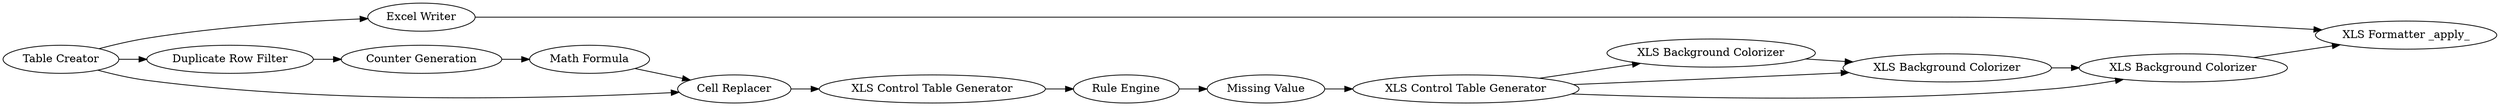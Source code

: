 digraph {
	"-3220023373612273732_2288" [label="Excel Writer"]
	"-3220023373612273732_2278" [label="Duplicate Row Filter"]
	"-3220023373612273732_2290" [label="Counter Generation"]
	"-3220023373612273732_2284" [label="XLS Control Table Generator"]
	"-3220023373612273732_2280" [label="Math Formula"]
	"-3220023373612273732_2281" [label="Rule Engine"]
	"-3220023373612273732_2285" [label="XLS Background Colorizer"]
	"-3220023373612273732_2287" [label="XLS Background Colorizer"]
	"-3220023373612273732_2282" [label="XLS Control Table Generator"]
	"-3220023373612273732_2283" [label="Cell Replacer"]
	"-3220023373612273732_2277" [label="Table Creator"]
	"-3220023373612273732_2286" [label="XLS Background Colorizer"]
	"-3220023373612273732_2289" [label="XLS Formatter _apply_"]
	"-3220023373612273732_2291" [label="Missing Value"]
	"-3220023373612273732_2277" -> "-3220023373612273732_2288"
	"-3220023373612273732_2277" -> "-3220023373612273732_2278"
	"-3220023373612273732_2282" -> "-3220023373612273732_2281"
	"-3220023373612273732_2283" -> "-3220023373612273732_2282"
	"-3220023373612273732_2281" -> "-3220023373612273732_2291"
	"-3220023373612273732_2284" -> "-3220023373612273732_2287"
	"-3220023373612273732_2278" -> "-3220023373612273732_2290"
	"-3220023373612273732_2290" -> "-3220023373612273732_2280"
	"-3220023373612273732_2286" -> "-3220023373612273732_2287"
	"-3220023373612273732_2284" -> "-3220023373612273732_2286"
	"-3220023373612273732_2277" -> "-3220023373612273732_2283"
	"-3220023373612273732_2287" -> "-3220023373612273732_2289"
	"-3220023373612273732_2284" -> "-3220023373612273732_2285"
	"-3220023373612273732_2291" -> "-3220023373612273732_2284"
	"-3220023373612273732_2280" -> "-3220023373612273732_2283"
	"-3220023373612273732_2288" -> "-3220023373612273732_2289"
	"-3220023373612273732_2285" -> "-3220023373612273732_2286"
	rankdir=LR
}
